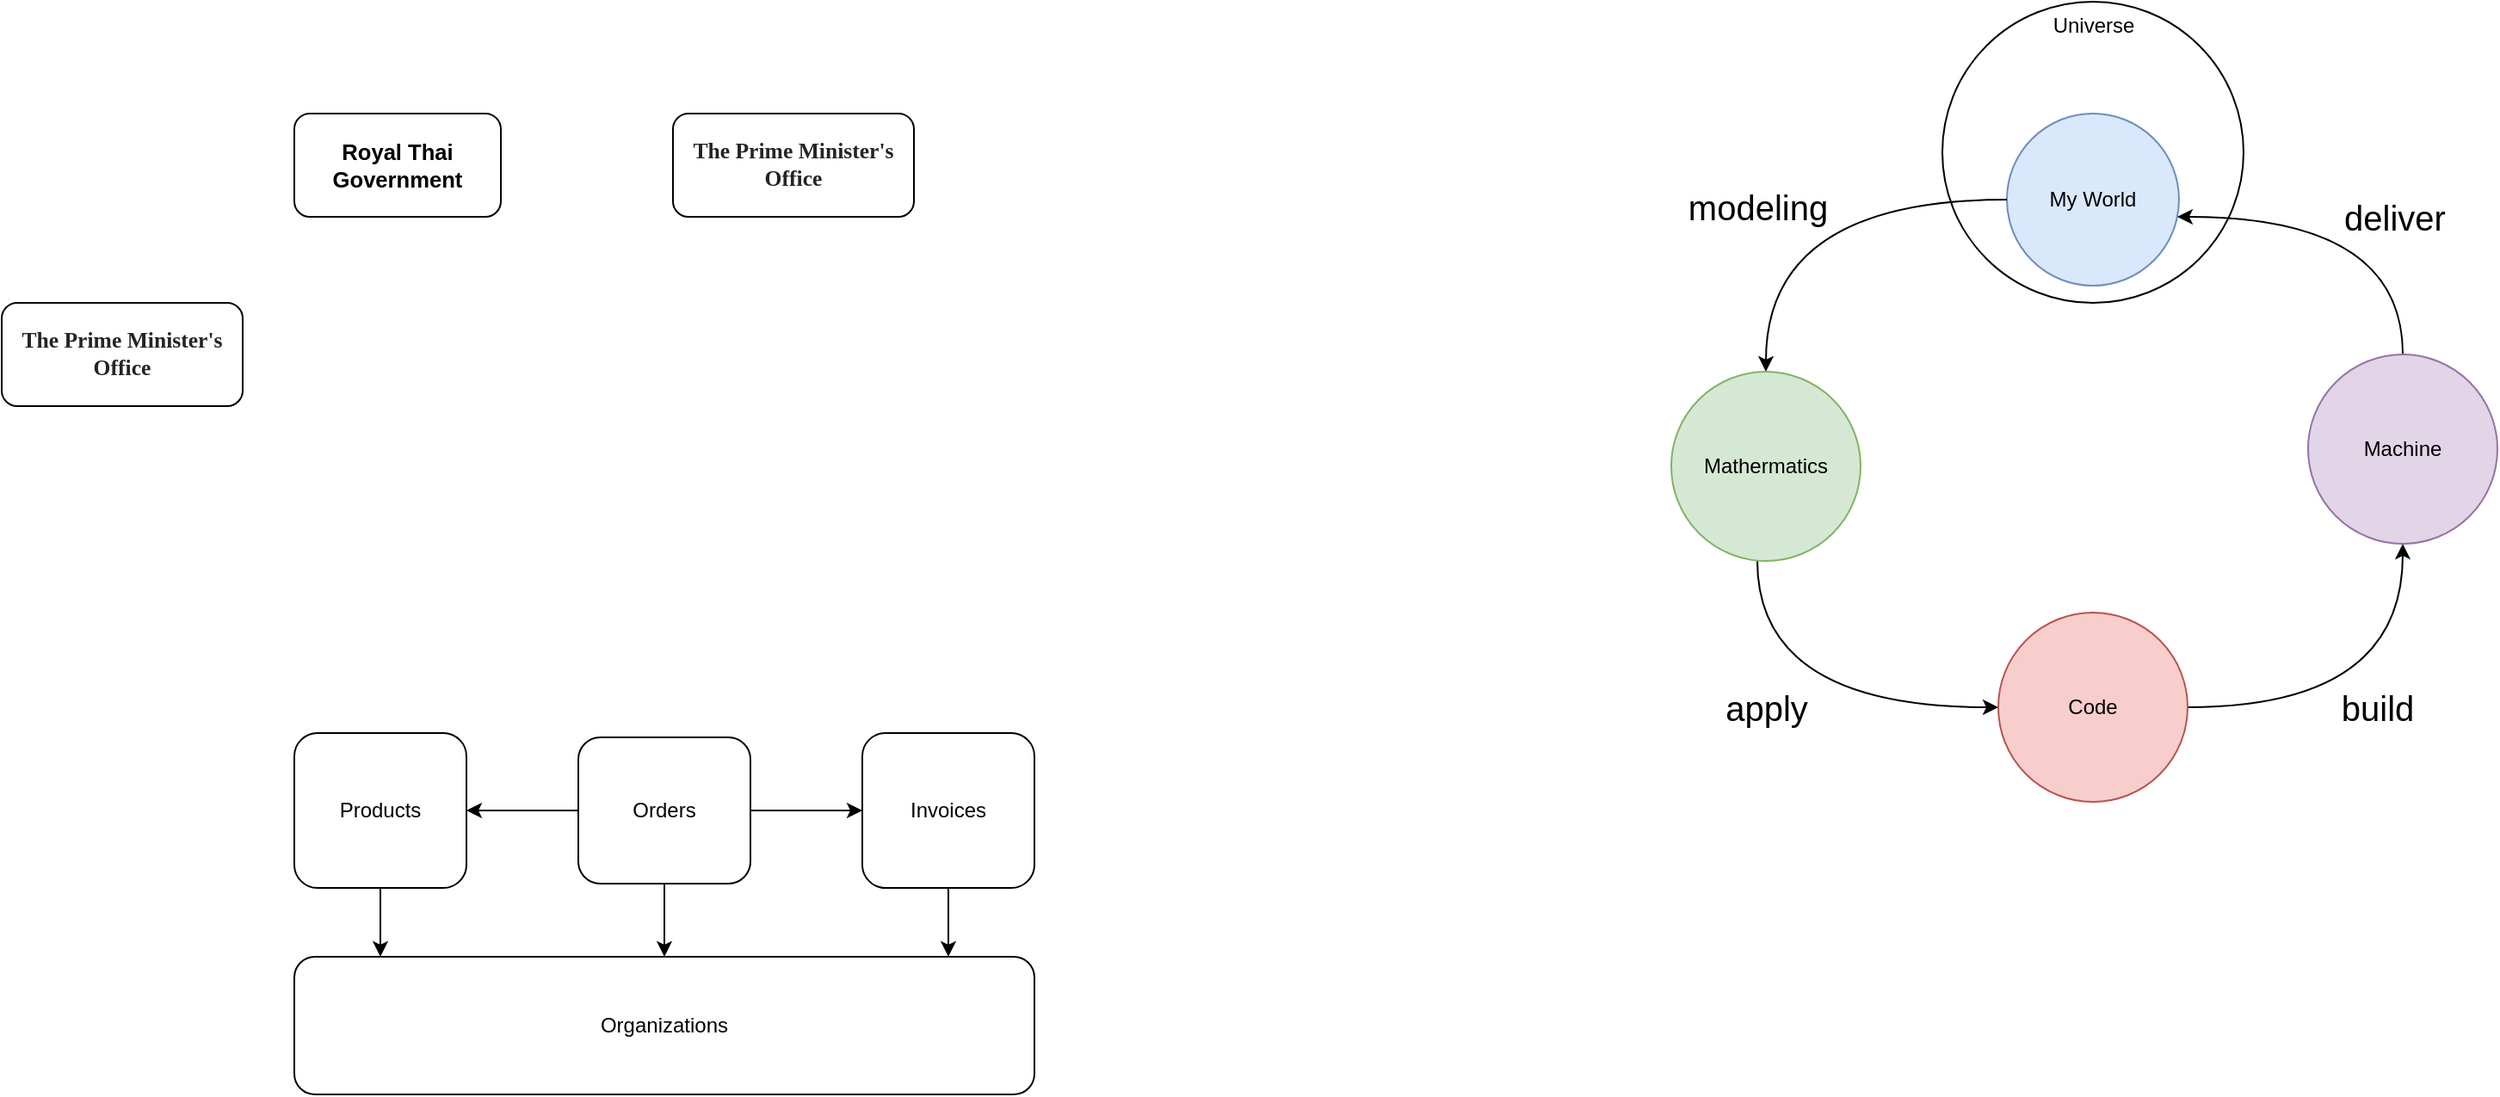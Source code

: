 <mxfile version="22.1.21" type="github">
  <diagram id="XRvIV-U9tDWavx5nBS04" name="หน้า-1">
    <mxGraphModel dx="1105" dy="558" grid="1" gridSize="10" guides="1" tooltips="1" connect="1" arrows="1" fold="1" page="1" pageScale="1" pageWidth="827" pageHeight="1169" math="0" shadow="0">
      <root>
        <mxCell id="0" />
        <mxCell id="1" parent="0" />
        <mxCell id="PQ0FAKXVn-qLneXqKF0l-1" value="&lt;span style=&quot;font-size: 12.8px;&quot;&gt;&lt;b&gt;Royal Thai Government&lt;/b&gt;&lt;/span&gt;" style="rounded=1;whiteSpace=wrap;html=1;" parent="1" vertex="1">
          <mxGeometry x="220" y="160" width="120" height="60" as="geometry" />
        </mxCell>
        <mxCell id="PQ0FAKXVn-qLneXqKF0l-2" value="&lt;a style=&quot;box-sizing: border-box; font-family: CSChatThaiUI; color: rgb(36, 36, 39); text-decoration-line: none; background-color: rgb(255, 255, 255); font-size: 12.8px; text-align: left;&quot; rel=&quot;noopener&quot; target=&quot;_blank&quot; href=&quot;http://www.opm.go.th/opmportal/default.asp&quot; title=&quot;สำนักนายกรัฐมนตรี&quot;&gt;&lt;span style=&quot;box-sizing: border-box; font-weight: bolder;&quot;&gt;The Prime Minister&#39;s Office&lt;/span&gt;&lt;/a&gt;" style="rounded=1;whiteSpace=wrap;html=1;" parent="1" vertex="1">
          <mxGeometry x="440" y="160" width="140" height="60" as="geometry" />
        </mxCell>
        <mxCell id="PQ0FAKXVn-qLneXqKF0l-3" value="&lt;a title=&quot;สำนักนายกรัฐมนตรี&quot; href=&quot;http://www.opm.go.th/opmportal/default.asp&quot; target=&quot;_blank&quot; rel=&quot;noopener&quot; style=&quot;box-sizing: border-box; font-family: CSChatThaiUI; color: rgb(36, 36, 39); text-decoration-line: none; background-color: rgb(255, 255, 255); font-size: 12.8px; text-align: left;&quot;&gt;&lt;span style=&quot;box-sizing: border-box; font-weight: bolder;&quot;&gt;The Prime Minister&#39;s Office&lt;/span&gt;&lt;/a&gt;" style="rounded=1;whiteSpace=wrap;html=1;" parent="1" vertex="1">
          <mxGeometry x="50" y="270" width="140" height="60" as="geometry" />
        </mxCell>
        <mxCell id="PQ0FAKXVn-qLneXqKF0l-10" style="edgeStyle=orthogonalEdgeStyle;rounded=0;orthogonalLoop=1;jettySize=auto;html=1;" parent="1" source="PQ0FAKXVn-qLneXqKF0l-4" target="PQ0FAKXVn-qLneXqKF0l-5" edge="1">
          <mxGeometry relative="1" as="geometry" />
        </mxCell>
        <mxCell id="PQ0FAKXVn-qLneXqKF0l-17" style="edgeStyle=orthogonalEdgeStyle;rounded=0;orthogonalLoop=1;jettySize=auto;html=1;" parent="1" source="PQ0FAKXVn-qLneXqKF0l-4" target="PQ0FAKXVn-qLneXqKF0l-7" edge="1">
          <mxGeometry relative="1" as="geometry" />
        </mxCell>
        <mxCell id="PQ0FAKXVn-qLneXqKF0l-20" value="" style="edgeStyle=orthogonalEdgeStyle;rounded=0;orthogonalLoop=1;jettySize=auto;html=1;" parent="1" source="PQ0FAKXVn-qLneXqKF0l-4" target="PQ0FAKXVn-qLneXqKF0l-6" edge="1">
          <mxGeometry relative="1" as="geometry">
            <Array as="points">
              <mxPoint x="426" y="650" />
              <mxPoint x="426" y="650" />
            </Array>
          </mxGeometry>
        </mxCell>
        <mxCell id="PQ0FAKXVn-qLneXqKF0l-4" value="Orders" style="rounded=1;whiteSpace=wrap;html=1;" parent="1" vertex="1">
          <mxGeometry x="385" y="522.5" width="100" height="85" as="geometry" />
        </mxCell>
        <mxCell id="PQ0FAKXVn-qLneXqKF0l-19" style="edgeStyle=orthogonalEdgeStyle;rounded=0;orthogonalLoop=1;jettySize=auto;html=1;" parent="1" source="PQ0FAKXVn-qLneXqKF0l-5" target="PQ0FAKXVn-qLneXqKF0l-6" edge="1">
          <mxGeometry relative="1" as="geometry">
            <Array as="points">
              <mxPoint x="270" y="700" />
            </Array>
          </mxGeometry>
        </mxCell>
        <mxCell id="PQ0FAKXVn-qLneXqKF0l-5" value="Products" style="rounded=1;whiteSpace=wrap;html=1;" parent="1" vertex="1">
          <mxGeometry x="220" y="520" width="100" height="90" as="geometry" />
        </mxCell>
        <mxCell id="PQ0FAKXVn-qLneXqKF0l-6" value="Organizations" style="rounded=1;whiteSpace=wrap;html=1;" parent="1" vertex="1">
          <mxGeometry x="220" y="650" width="430" height="80" as="geometry" />
        </mxCell>
        <mxCell id="PQ0FAKXVn-qLneXqKF0l-13" style="edgeStyle=orthogonalEdgeStyle;rounded=0;orthogonalLoop=1;jettySize=auto;html=1;" parent="1" source="PQ0FAKXVn-qLneXqKF0l-7" target="PQ0FAKXVn-qLneXqKF0l-6" edge="1">
          <mxGeometry relative="1" as="geometry">
            <Array as="points">
              <mxPoint x="600" y="705" />
            </Array>
          </mxGeometry>
        </mxCell>
        <mxCell id="PQ0FAKXVn-qLneXqKF0l-7" value="Invoices" style="rounded=1;whiteSpace=wrap;html=1;" parent="1" vertex="1">
          <mxGeometry x="550" y="520" width="100" height="90" as="geometry" />
        </mxCell>
        <mxCell id="8NOSFWxA2Sr4H5J_uqD4-1" value="My World" style="ellipse;whiteSpace=wrap;html=1;aspect=fixed;fillColor=#dae8fc;strokeColor=#6c8ebf;" vertex="1" parent="1">
          <mxGeometry x="1215" y="160" width="100" height="100" as="geometry" />
        </mxCell>
        <mxCell id="8NOSFWxA2Sr4H5J_uqD4-6" value="modeling" style="edgeStyle=orthogonalEdgeStyle;rounded=0;orthogonalLoop=1;jettySize=auto;html=1;curved=1;fontSize=20;" edge="1" parent="1" source="8NOSFWxA2Sr4H5J_uqD4-1" target="8NOSFWxA2Sr4H5J_uqD4-3">
          <mxGeometry x="0.2" y="-5" relative="1" as="geometry">
            <mxPoint as="offset" />
          </mxGeometry>
        </mxCell>
        <mxCell id="8NOSFWxA2Sr4H5J_uqD4-2" value="Universe" style="ellipse;whiteSpace=wrap;html=1;aspect=fixed;horizontal=1;verticalAlign=top;fillColor=none;" vertex="1" parent="1">
          <mxGeometry x="1177.5" y="95" width="175" height="175" as="geometry" />
        </mxCell>
        <mxCell id="8NOSFWxA2Sr4H5J_uqD4-9" value="apply" style="edgeStyle=orthogonalEdgeStyle;rounded=0;orthogonalLoop=1;jettySize=auto;html=1;curved=1;fontSize=20;" edge="1" parent="1" source="8NOSFWxA2Sr4H5J_uqD4-3" target="8NOSFWxA2Sr4H5J_uqD4-4">
          <mxGeometry x="-0.199" relative="1" as="geometry">
            <Array as="points">
              <mxPoint x="1070" y="505" />
            </Array>
            <mxPoint as="offset" />
          </mxGeometry>
        </mxCell>
        <mxCell id="8NOSFWxA2Sr4H5J_uqD4-3" value="Mathermatics" style="ellipse;whiteSpace=wrap;html=1;aspect=fixed;fillColor=#d5e8d4;strokeColor=#82b366;" vertex="1" parent="1">
          <mxGeometry x="1020" y="310" width="110" height="110" as="geometry" />
        </mxCell>
        <mxCell id="8NOSFWxA2Sr4H5J_uqD4-10" value="build" style="edgeStyle=orthogonalEdgeStyle;rounded=0;orthogonalLoop=1;jettySize=auto;html=1;curved=1;fontSize=20;" edge="1" parent="1" source="8NOSFWxA2Sr4H5J_uqD4-4" target="8NOSFWxA2Sr4H5J_uqD4-5">
          <mxGeometry relative="1" as="geometry" />
        </mxCell>
        <mxCell id="8NOSFWxA2Sr4H5J_uqD4-4" value="Code" style="ellipse;whiteSpace=wrap;html=1;aspect=fixed;fillColor=#f8cecc;strokeColor=#b85450;" vertex="1" parent="1">
          <mxGeometry x="1210" y="450" width="110" height="110" as="geometry" />
        </mxCell>
        <mxCell id="8NOSFWxA2Sr4H5J_uqD4-11" value="deliver" style="edgeStyle=orthogonalEdgeStyle;rounded=0;orthogonalLoop=1;jettySize=auto;html=1;curved=1;fontSize=20;" edge="1" parent="1" source="8NOSFWxA2Sr4H5J_uqD4-5" target="8NOSFWxA2Sr4H5J_uqD4-1">
          <mxGeometry x="-0.192" relative="1" as="geometry">
            <mxPoint x="1440" y="210.0" as="targetPoint" />
            <Array as="points">
              <mxPoint x="1445" y="220" />
            </Array>
            <mxPoint as="offset" />
          </mxGeometry>
        </mxCell>
        <mxCell id="8NOSFWxA2Sr4H5J_uqD4-5" value="Machine" style="ellipse;whiteSpace=wrap;html=1;aspect=fixed;fillColor=#e1d5e7;strokeColor=#9673a6;" vertex="1" parent="1">
          <mxGeometry x="1390" y="300" width="110" height="110" as="geometry" />
        </mxCell>
      </root>
    </mxGraphModel>
  </diagram>
</mxfile>
